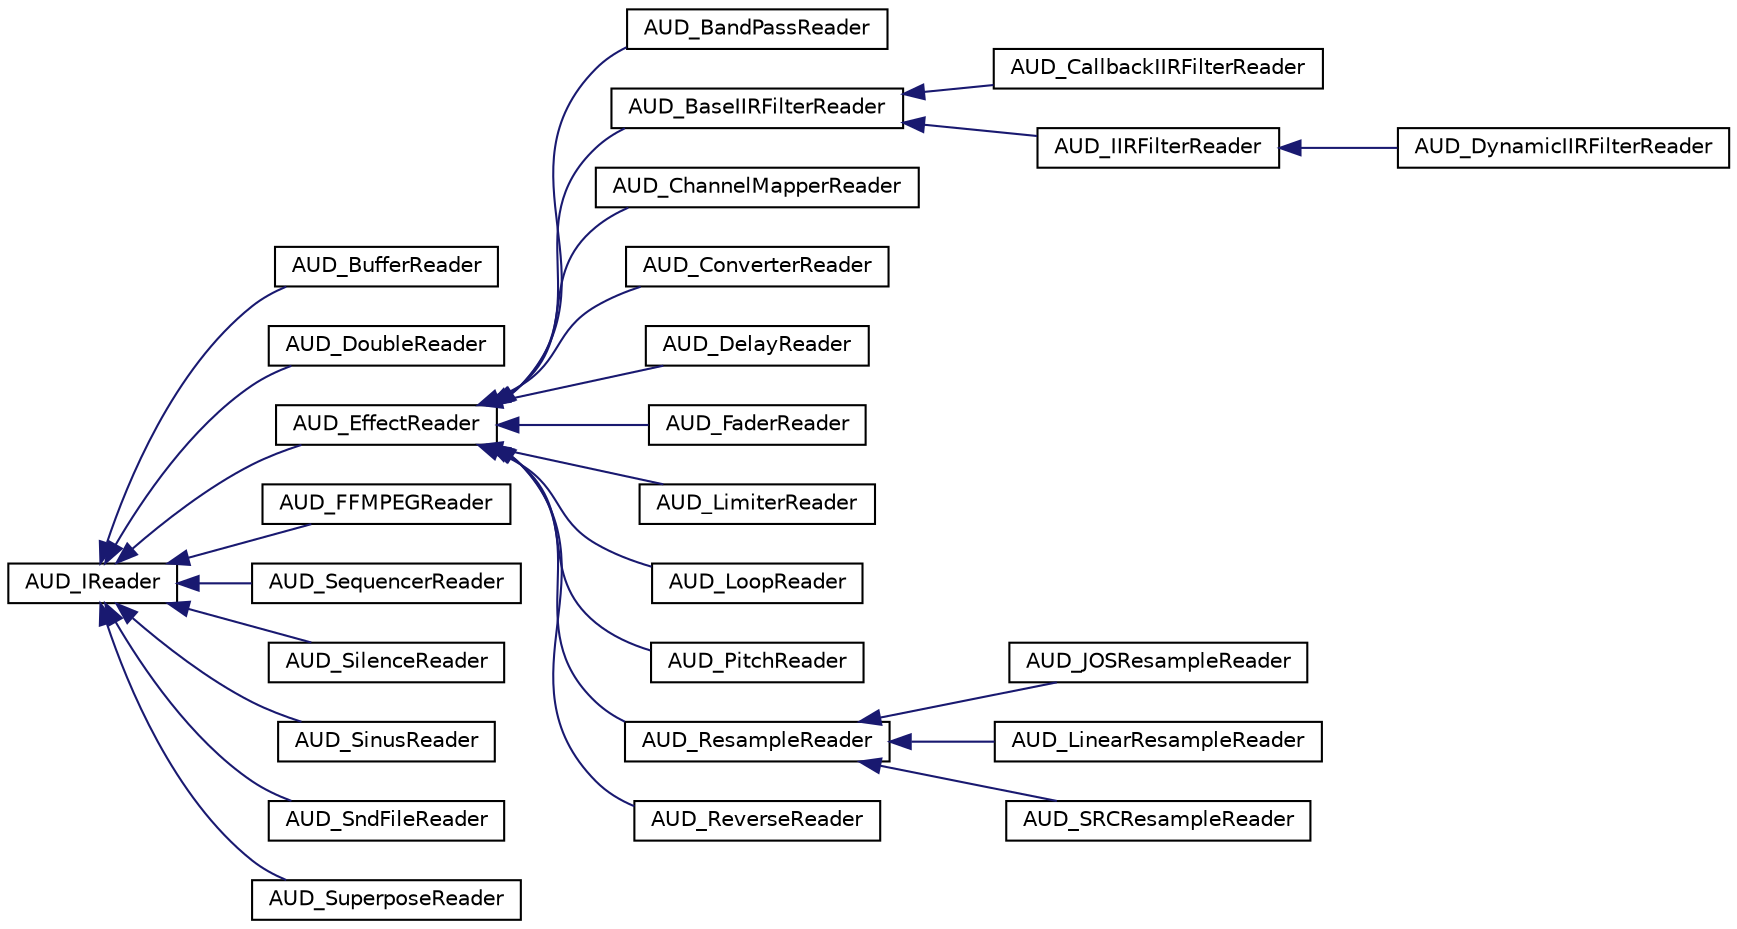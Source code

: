 digraph G
{
  edge [fontname="Helvetica",fontsize="10",labelfontname="Helvetica",labelfontsize="10"];
  node [fontname="Helvetica",fontsize="10",shape=record];
  rankdir=LR;
  Node1 [label="AUD_IReader",height=0.2,width=0.4,color="black", fillcolor="white", style="filled",URL="$db/d2b/classAUD__IReader.html"];
  Node1 -> Node2 [dir=back,color="midnightblue",fontsize="10",style="solid",fontname="Helvetica"];
  Node2 [label="AUD_BufferReader",height=0.2,width=0.4,color="black", fillcolor="white", style="filled",URL="$da/d82/classAUD__BufferReader.html"];
  Node1 -> Node3 [dir=back,color="midnightblue",fontsize="10",style="solid",fontname="Helvetica"];
  Node3 [label="AUD_DoubleReader",height=0.2,width=0.4,color="black", fillcolor="white", style="filled",URL="$d7/d59/classAUD__DoubleReader.html"];
  Node1 -> Node4 [dir=back,color="midnightblue",fontsize="10",style="solid",fontname="Helvetica"];
  Node4 [label="AUD_EffectReader",height=0.2,width=0.4,color="black", fillcolor="white", style="filled",URL="$db/d5c/classAUD__EffectReader.html"];
  Node4 -> Node5 [dir=back,color="midnightblue",fontsize="10",style="solid",fontname="Helvetica"];
  Node5 [label="AUD_BandPassReader",height=0.2,width=0.4,color="black", fillcolor="white", style="filled",URL="$d2/d5f/classAUD__BandPassReader.html"];
  Node4 -> Node6 [dir=back,color="midnightblue",fontsize="10",style="solid",fontname="Helvetica"];
  Node6 [label="AUD_BaseIIRFilterReader",height=0.2,width=0.4,color="black", fillcolor="white", style="filled",URL="$d7/dd6/classAUD__BaseIIRFilterReader.html"];
  Node6 -> Node7 [dir=back,color="midnightblue",fontsize="10",style="solid",fontname="Helvetica"];
  Node7 [label="AUD_CallbackIIRFilterReader",height=0.2,width=0.4,color="black", fillcolor="white", style="filled",URL="$de/de9/classAUD__CallbackIIRFilterReader.html"];
  Node6 -> Node8 [dir=back,color="midnightblue",fontsize="10",style="solid",fontname="Helvetica"];
  Node8 [label="AUD_IIRFilterReader",height=0.2,width=0.4,color="black", fillcolor="white", style="filled",URL="$d4/dcb/classAUD__IIRFilterReader.html"];
  Node8 -> Node9 [dir=back,color="midnightblue",fontsize="10",style="solid",fontname="Helvetica"];
  Node9 [label="AUD_DynamicIIRFilterReader",height=0.2,width=0.4,color="black", fillcolor="white", style="filled",URL="$dc/db2/classAUD__DynamicIIRFilterReader.html"];
  Node4 -> Node10 [dir=back,color="midnightblue",fontsize="10",style="solid",fontname="Helvetica"];
  Node10 [label="AUD_ChannelMapperReader",height=0.2,width=0.4,color="black", fillcolor="white", style="filled",URL="$d3/df5/classAUD__ChannelMapperReader.html"];
  Node4 -> Node11 [dir=back,color="midnightblue",fontsize="10",style="solid",fontname="Helvetica"];
  Node11 [label="AUD_ConverterReader",height=0.2,width=0.4,color="black", fillcolor="white", style="filled",URL="$dc/d5c/classAUD__ConverterReader.html"];
  Node4 -> Node12 [dir=back,color="midnightblue",fontsize="10",style="solid",fontname="Helvetica"];
  Node12 [label="AUD_DelayReader",height=0.2,width=0.4,color="black", fillcolor="white", style="filled",URL="$d2/d6c/classAUD__DelayReader.html"];
  Node4 -> Node13 [dir=back,color="midnightblue",fontsize="10",style="solid",fontname="Helvetica"];
  Node13 [label="AUD_FaderReader",height=0.2,width=0.4,color="black", fillcolor="white", style="filled",URL="$da/d24/classAUD__FaderReader.html"];
  Node4 -> Node14 [dir=back,color="midnightblue",fontsize="10",style="solid",fontname="Helvetica"];
  Node14 [label="AUD_LimiterReader",height=0.2,width=0.4,color="black", fillcolor="white", style="filled",URL="$dd/d4d/classAUD__LimiterReader.html"];
  Node4 -> Node15 [dir=back,color="midnightblue",fontsize="10",style="solid",fontname="Helvetica"];
  Node15 [label="AUD_LoopReader",height=0.2,width=0.4,color="black", fillcolor="white", style="filled",URL="$df/db3/classAUD__LoopReader.html"];
  Node4 -> Node16 [dir=back,color="midnightblue",fontsize="10",style="solid",fontname="Helvetica"];
  Node16 [label="AUD_PitchReader",height=0.2,width=0.4,color="black", fillcolor="white", style="filled",URL="$d1/d8a/classAUD__PitchReader.html"];
  Node4 -> Node17 [dir=back,color="midnightblue",fontsize="10",style="solid",fontname="Helvetica"];
  Node17 [label="AUD_ResampleReader",height=0.2,width=0.4,color="black", fillcolor="white", style="filled",URL="$d7/d1e/classAUD__ResampleReader.html"];
  Node17 -> Node18 [dir=back,color="midnightblue",fontsize="10",style="solid",fontname="Helvetica"];
  Node18 [label="AUD_JOSResampleReader",height=0.2,width=0.4,color="black", fillcolor="white", style="filled",URL="$de/dc6/classAUD__JOSResampleReader.html"];
  Node17 -> Node19 [dir=back,color="midnightblue",fontsize="10",style="solid",fontname="Helvetica"];
  Node19 [label="AUD_LinearResampleReader",height=0.2,width=0.4,color="black", fillcolor="white", style="filled",URL="$df/d98/classAUD__LinearResampleReader.html"];
  Node17 -> Node20 [dir=back,color="midnightblue",fontsize="10",style="solid",fontname="Helvetica"];
  Node20 [label="AUD_SRCResampleReader",height=0.2,width=0.4,color="black", fillcolor="white", style="filled",URL="$db/d5e/classAUD__SRCResampleReader.html"];
  Node4 -> Node21 [dir=back,color="midnightblue",fontsize="10",style="solid",fontname="Helvetica"];
  Node21 [label="AUD_ReverseReader",height=0.2,width=0.4,color="black", fillcolor="white", style="filled",URL="$d3/d78/classAUD__ReverseReader.html"];
  Node1 -> Node22 [dir=back,color="midnightblue",fontsize="10",style="solid",fontname="Helvetica"];
  Node22 [label="AUD_FFMPEGReader",height=0.2,width=0.4,color="black", fillcolor="white", style="filled",URL="$dd/d4a/classAUD__FFMPEGReader.html"];
  Node1 -> Node23 [dir=back,color="midnightblue",fontsize="10",style="solid",fontname="Helvetica"];
  Node23 [label="AUD_SequencerReader",height=0.2,width=0.4,color="black", fillcolor="white", style="filled",URL="$db/d06/classAUD__SequencerReader.html"];
  Node1 -> Node24 [dir=back,color="midnightblue",fontsize="10",style="solid",fontname="Helvetica"];
  Node24 [label="AUD_SilenceReader",height=0.2,width=0.4,color="black", fillcolor="white", style="filled",URL="$d3/d83/classAUD__SilenceReader.html"];
  Node1 -> Node25 [dir=back,color="midnightblue",fontsize="10",style="solid",fontname="Helvetica"];
  Node25 [label="AUD_SinusReader",height=0.2,width=0.4,color="black", fillcolor="white", style="filled",URL="$d6/df4/classAUD__SinusReader.html"];
  Node1 -> Node26 [dir=back,color="midnightblue",fontsize="10",style="solid",fontname="Helvetica"];
  Node26 [label="AUD_SndFileReader",height=0.2,width=0.4,color="black", fillcolor="white", style="filled",URL="$da/d1d/classAUD__SndFileReader.html"];
  Node1 -> Node27 [dir=back,color="midnightblue",fontsize="10",style="solid",fontname="Helvetica"];
  Node27 [label="AUD_SuperposeReader",height=0.2,width=0.4,color="black", fillcolor="white", style="filled",URL="$d3/d16/classAUD__SuperposeReader.html"];
}
